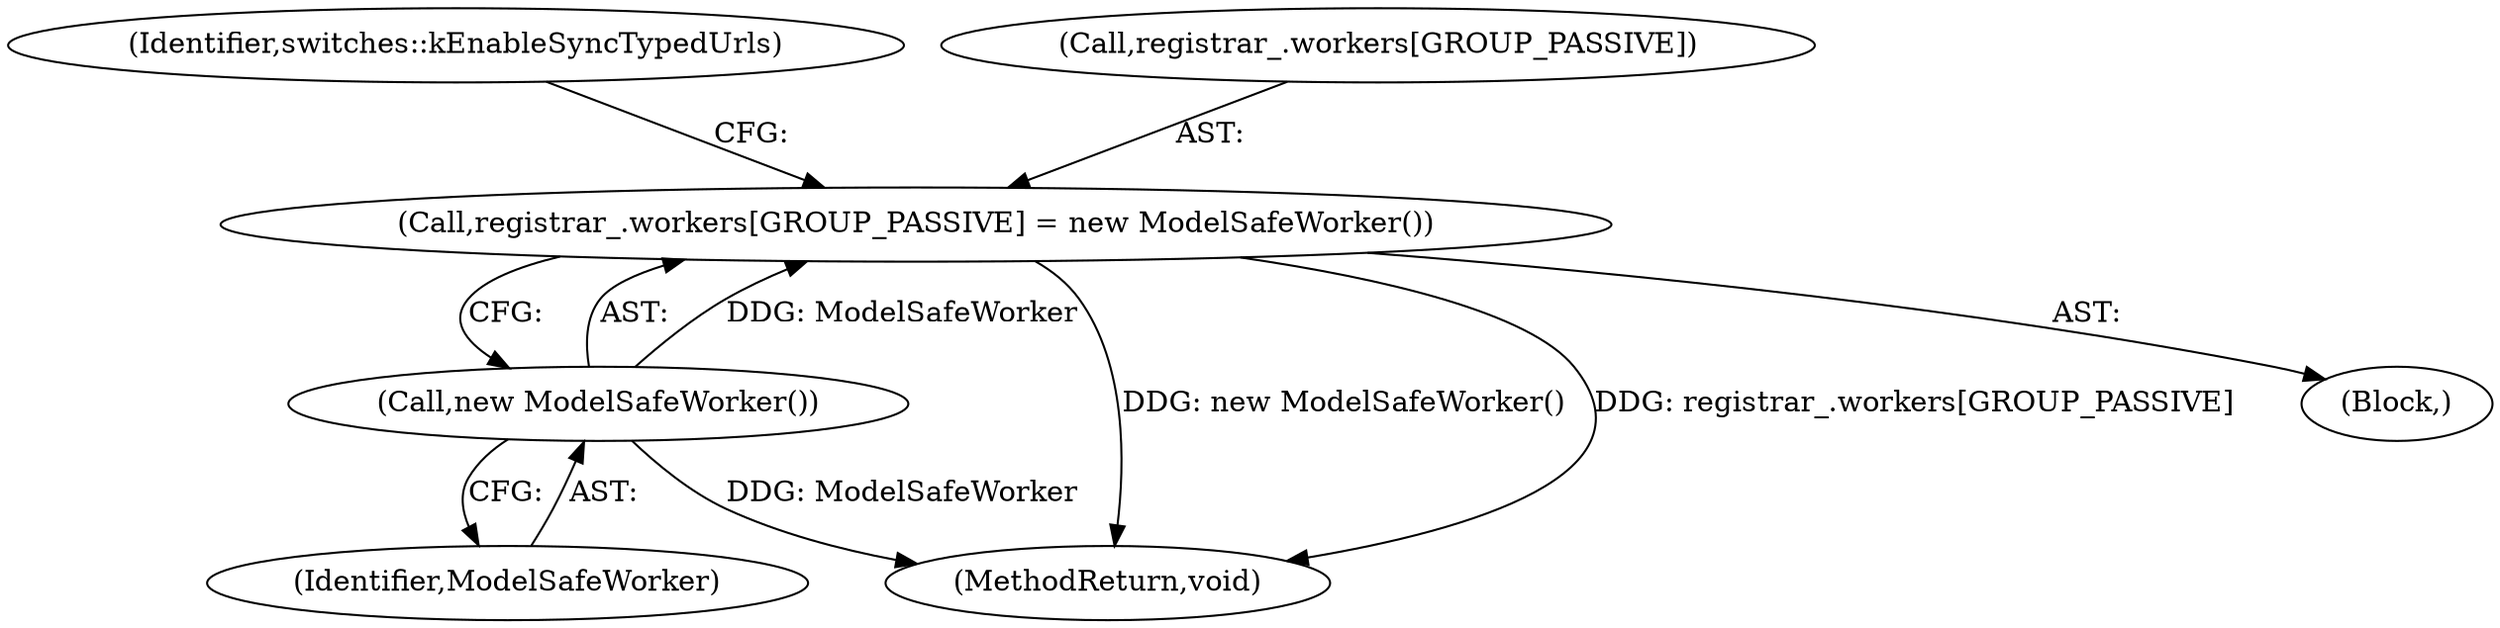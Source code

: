 digraph "0_Chrome_bf381d8a02c3d272d4dd879ac719d8993dfb5ad6_0@array" {
"1000133" [label="(Call,registrar_.workers[GROUP_PASSIVE] = new ModelSafeWorker())"];
"1000139" [label="(Call,new ModelSafeWorker())"];
"1000144" [label="(Identifier,switches::kEnableSyncTypedUrls)"];
"1000139" [label="(Call,new ModelSafeWorker())"];
"1000140" [label="(Identifier,ModelSafeWorker)"];
"1000134" [label="(Call,registrar_.workers[GROUP_PASSIVE])"];
"1000133" [label="(Call,registrar_.workers[GROUP_PASSIVE] = new ModelSafeWorker())"];
"1000223" [label="(MethodReturn,void)"];
"1000107" [label="(Block,)"];
"1000133" -> "1000107"  [label="AST: "];
"1000133" -> "1000139"  [label="CFG: "];
"1000134" -> "1000133"  [label="AST: "];
"1000139" -> "1000133"  [label="AST: "];
"1000144" -> "1000133"  [label="CFG: "];
"1000133" -> "1000223"  [label="DDG: new ModelSafeWorker()"];
"1000133" -> "1000223"  [label="DDG: registrar_.workers[GROUP_PASSIVE]"];
"1000139" -> "1000133"  [label="DDG: ModelSafeWorker"];
"1000139" -> "1000140"  [label="CFG: "];
"1000140" -> "1000139"  [label="AST: "];
"1000139" -> "1000223"  [label="DDG: ModelSafeWorker"];
}
